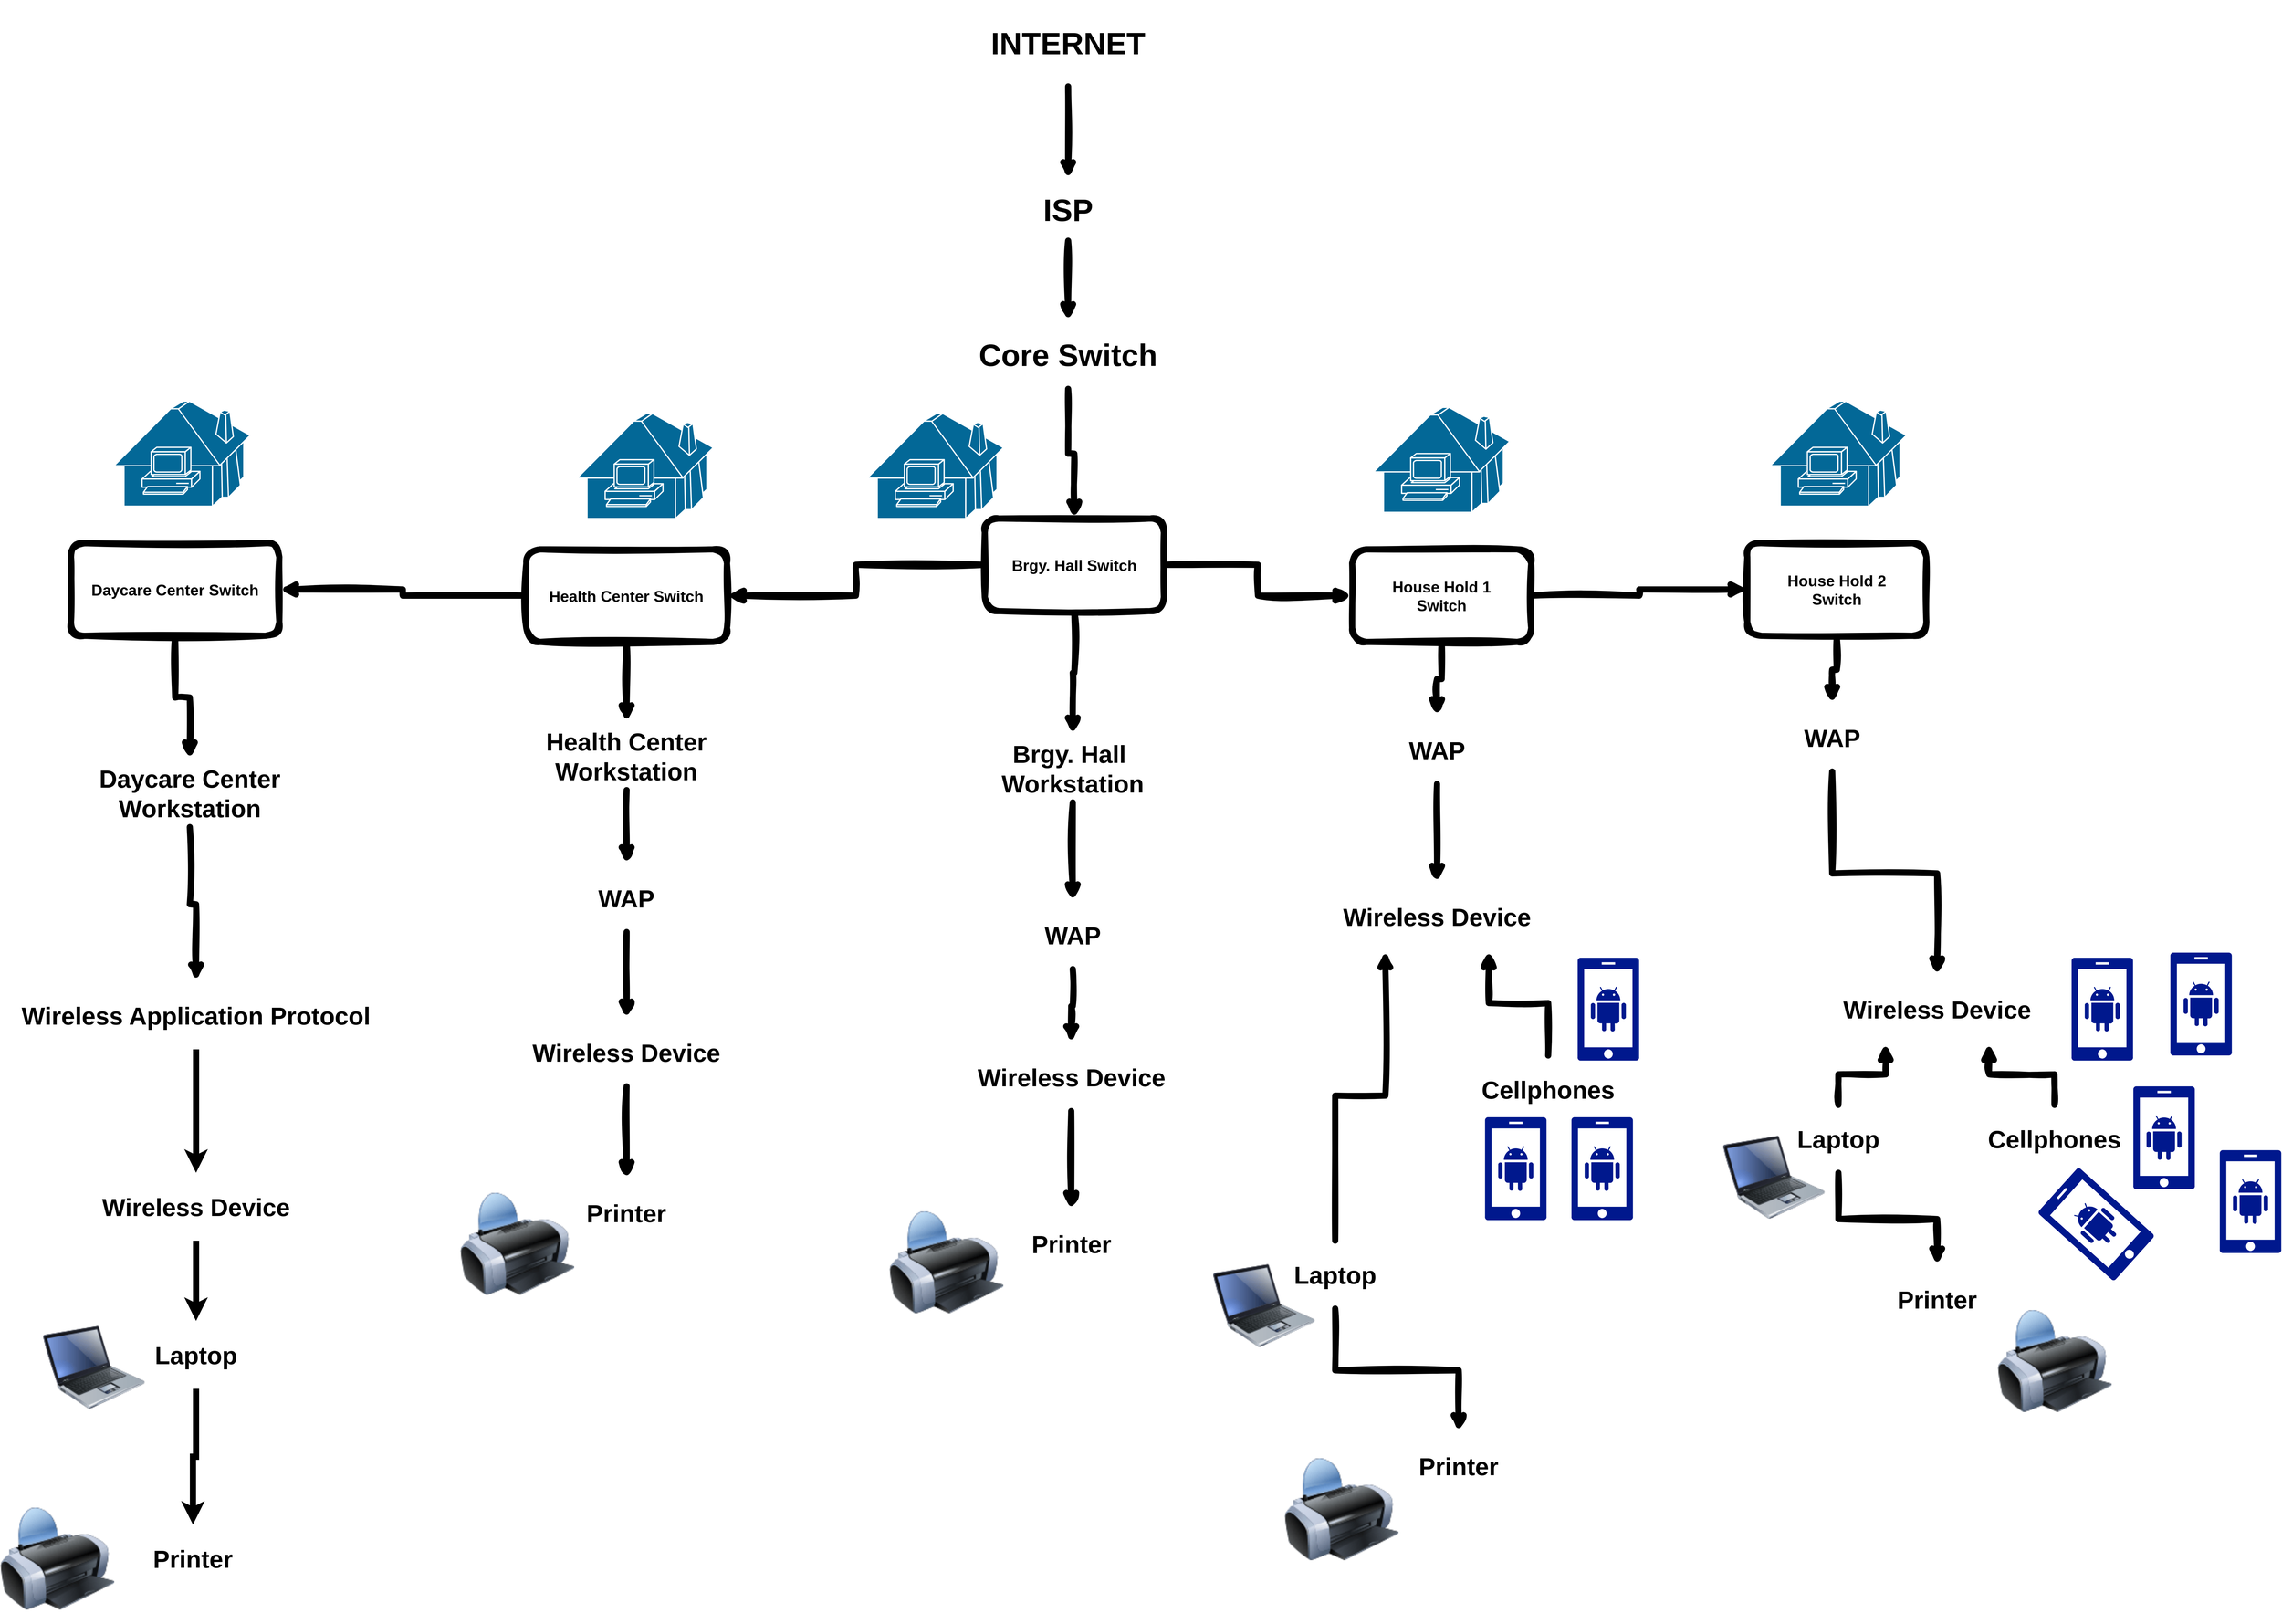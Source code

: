 <mxfile version="24.5.5" type="github">
  <diagram name="Page-1" id="B_gv9GOFP5bBfRUmPWNx">
    <mxGraphModel dx="6480" dy="3560" grid="1" gridSize="10" guides="1" tooltips="1" connect="1" arrows="1" fold="1" page="1" pageScale="1" pageWidth="850" pageHeight="1100" math="0" shadow="0">
      <root>
        <mxCell id="0" />
        <mxCell id="1" parent="0" />
        <mxCell id="cU2UB0Qx6bh0rX04pfWm-8" style="edgeStyle=orthogonalEdgeStyle;rounded=0;orthogonalLoop=1;jettySize=auto;html=1;exitX=0.5;exitY=1;exitDx=0;exitDy=0;entryX=0.5;entryY=0;entryDx=0;entryDy=0;strokeWidth=10;fontStyle=1;sketch=1;curveFitting=1;jiggle=2;" parent="1" source="ERC3TZl0UmH6vnA0-MCl-3" target="ERC3TZl0UmH6vnA0-MCl-21" edge="1">
          <mxGeometry relative="1" as="geometry" />
        </mxCell>
        <mxCell id="ERC3TZl0UmH6vnA0-MCl-3" value="&lt;font style=&quot;font-size: 25px;&quot;&gt;&lt;span&gt;Daycare Center Switch&lt;/span&gt;&lt;/font&gt;" style="rounded=1;whiteSpace=wrap;html=1;strokeWidth=10;fontStyle=1;sketch=1;curveFitting=1;jiggle=2;" parent="1" vertex="1">
          <mxGeometry x="-1190" y="180" width="337.43" height="150" as="geometry" />
        </mxCell>
        <mxCell id="cU2UB0Qx6bh0rX04pfWm-28" style="edgeStyle=orthogonalEdgeStyle;rounded=0;orthogonalLoop=1;jettySize=auto;html=1;entryX=0.5;entryY=0;entryDx=0;entryDy=0;fontStyle=1;strokeWidth=10;sketch=1;curveFitting=1;jiggle=2;" parent="1" source="ERC3TZl0UmH6vnA0-MCl-6" target="ERC3TZl0UmH6vnA0-MCl-26" edge="1">
          <mxGeometry relative="1" as="geometry" />
        </mxCell>
        <mxCell id="cU2UB0Qx6bh0rX04pfWm-36" style="edgeStyle=orthogonalEdgeStyle;rounded=0;orthogonalLoop=1;jettySize=auto;html=1;entryX=1;entryY=0.5;entryDx=0;entryDy=0;strokeWidth=10;sketch=1;curveFitting=1;jiggle=2;" parent="1" source="ERC3TZl0UmH6vnA0-MCl-6" target="ERC3TZl0UmH6vnA0-MCl-3" edge="1">
          <mxGeometry relative="1" as="geometry" />
        </mxCell>
        <mxCell id="ERC3TZl0UmH6vnA0-MCl-6" value="&lt;font style=&quot;font-size: 25px;&quot;&gt;&lt;span&gt;Health Center Switch&lt;/span&gt;&lt;/font&gt;" style="rounded=1;whiteSpace=wrap;html=1;strokeWidth=10;fontStyle=1;sketch=1;curveFitting=1;jiggle=2;" parent="1" vertex="1">
          <mxGeometry x="-452.57" y="190" width="325" height="150" as="geometry" />
        </mxCell>
        <mxCell id="cU2UB0Qx6bh0rX04pfWm-26" style="edgeStyle=orthogonalEdgeStyle;rounded=0;orthogonalLoop=1;jettySize=auto;html=1;entryX=0.5;entryY=0;entryDx=0;entryDy=0;fontStyle=1;strokeWidth=10;sketch=1;curveFitting=1;jiggle=2;" parent="1" source="ERC3TZl0UmH6vnA0-MCl-7" target="ERC3TZl0UmH6vnA0-MCl-36" edge="1">
          <mxGeometry relative="1" as="geometry" />
        </mxCell>
        <mxCell id="cU2UB0Qx6bh0rX04pfWm-38" style="edgeStyle=orthogonalEdgeStyle;rounded=0;orthogonalLoop=1;jettySize=auto;html=1;entryX=0;entryY=0.5;entryDx=0;entryDy=0;strokeWidth=10;sketch=1;curveFitting=1;jiggle=2;" parent="1" source="ERC3TZl0UmH6vnA0-MCl-7" target="ERC3TZl0UmH6vnA0-MCl-10" edge="1">
          <mxGeometry relative="1" as="geometry" />
        </mxCell>
        <mxCell id="ERC3TZl0UmH6vnA0-MCl-7" value="&lt;font style=&quot;font-size: 25px;&quot;&gt;&lt;span&gt;House Hold 1&lt;/span&gt;&lt;/font&gt;&lt;div&gt;&lt;font style=&quot;font-size: 25px;&quot;&gt;&lt;span&gt;Switch&lt;/span&gt;&lt;/font&gt;&lt;/div&gt;" style="rounded=1;whiteSpace=wrap;html=1;strokeWidth=10;fontStyle=1;sketch=1;curveFitting=1;jiggle=2;" parent="1" vertex="1">
          <mxGeometry x="885" y="190" width="290" height="150" as="geometry" />
        </mxCell>
        <mxCell id="cU2UB0Qx6bh0rX04pfWm-27" style="edgeStyle=orthogonalEdgeStyle;rounded=0;orthogonalLoop=1;jettySize=auto;html=1;entryX=0.5;entryY=0;entryDx=0;entryDy=0;fontStyle=1;fontSize=10;strokeWidth=10;sketch=1;curveFitting=1;jiggle=2;" parent="1" source="ERC3TZl0UmH6vnA0-MCl-8" target="ERC3TZl0UmH6vnA0-MCl-30" edge="1">
          <mxGeometry relative="1" as="geometry" />
        </mxCell>
        <mxCell id="cU2UB0Qx6bh0rX04pfWm-35" style="edgeStyle=orthogonalEdgeStyle;rounded=0;orthogonalLoop=1;jettySize=auto;html=1;entryX=1;entryY=0.5;entryDx=0;entryDy=0;strokeWidth=10;sketch=1;curveFitting=1;jiggle=2;" parent="1" source="ERC3TZl0UmH6vnA0-MCl-8" target="ERC3TZl0UmH6vnA0-MCl-6" edge="1">
          <mxGeometry relative="1" as="geometry" />
        </mxCell>
        <mxCell id="cU2UB0Qx6bh0rX04pfWm-37" style="edgeStyle=orthogonalEdgeStyle;rounded=0;orthogonalLoop=1;jettySize=auto;html=1;entryX=0;entryY=0.5;entryDx=0;entryDy=0;strokeWidth=10;sketch=1;curveFitting=1;jiggle=2;" parent="1" source="ERC3TZl0UmH6vnA0-MCl-8" target="ERC3TZl0UmH6vnA0-MCl-7" edge="1">
          <mxGeometry relative="1" as="geometry" />
        </mxCell>
        <mxCell id="ERC3TZl0UmH6vnA0-MCl-8" value="&lt;font style=&quot;font-size: 25px;&quot;&gt;&lt;span&gt;Brgy. Hall Switch&lt;/span&gt;&lt;/font&gt;" style="rounded=1;whiteSpace=wrap;html=1;strokeWidth=10;fontStyle=1;sketch=1;curveFitting=1;jiggle=2;" parent="1" vertex="1">
          <mxGeometry x="290" y="140" width="290" height="150" as="geometry" />
        </mxCell>
        <mxCell id="cU2UB0Qx6bh0rX04pfWm-25" style="edgeStyle=orthogonalEdgeStyle;rounded=0;orthogonalLoop=1;jettySize=auto;html=1;entryX=0.5;entryY=0;entryDx=0;entryDy=0;fontStyle=1;strokeWidth=10;sketch=1;curveFitting=1;jiggle=2;" parent="1" source="ERC3TZl0UmH6vnA0-MCl-10" target="ERC3TZl0UmH6vnA0-MCl-37" edge="1">
          <mxGeometry relative="1" as="geometry" />
        </mxCell>
        <mxCell id="ERC3TZl0UmH6vnA0-MCl-10" value="&lt;font style=&quot;font-size: 25px;&quot;&gt;&lt;span&gt;House Hold 2&lt;/span&gt;&lt;/font&gt;&lt;div&gt;&lt;font style=&quot;font-size: 25px;&quot;&gt;&lt;span&gt;Switch&lt;/span&gt;&lt;/font&gt;&lt;/div&gt;" style="rounded=1;whiteSpace=wrap;html=1;strokeWidth=10;fontStyle=1;sketch=1;curveFitting=1;jiggle=2;" parent="1" vertex="1">
          <mxGeometry x="1525" y="180" width="290" height="150" as="geometry" />
        </mxCell>
        <mxCell id="ERC3TZl0UmH6vnA0-MCl-19" style="edgeStyle=orthogonalEdgeStyle;rounded=0;orthogonalLoop=1;jettySize=auto;html=1;entryX=0.5;entryY=0;entryDx=0;entryDy=0;strokeWidth=10;fontStyle=1;sketch=1;curveFitting=1;jiggle=2;" parent="1" source="ERC3TZl0UmH6vnA0-MCl-13" target="ERC3TZl0UmH6vnA0-MCl-17" edge="1">
          <mxGeometry relative="1" as="geometry" />
        </mxCell>
        <mxCell id="ERC3TZl0UmH6vnA0-MCl-13" value="&lt;font style=&quot;font-size: 50px;&quot;&gt;INTERNET&lt;/font&gt;" style="text;strokeColor=none;align=center;fillColor=none;html=1;verticalAlign=middle;whiteSpace=wrap;rounded=0;fontStyle=1;strokeWidth=10;sketch=1;curveFitting=1;jiggle=2;" parent="1" vertex="1">
          <mxGeometry x="270" y="-700" width="310" height="140" as="geometry" />
        </mxCell>
        <mxCell id="ERC3TZl0UmH6vnA0-MCl-20" style="edgeStyle=orthogonalEdgeStyle;rounded=0;orthogonalLoop=1;jettySize=auto;html=1;entryX=0.5;entryY=0;entryDx=0;entryDy=0;strokeWidth=10;fontStyle=1;sketch=1;curveFitting=1;jiggle=2;" parent="1" source="ERC3TZl0UmH6vnA0-MCl-17" target="ERC3TZl0UmH6vnA0-MCl-18" edge="1">
          <mxGeometry relative="1" as="geometry" />
        </mxCell>
        <mxCell id="ERC3TZl0UmH6vnA0-MCl-17" value="&lt;font style=&quot;font-size: 50px;&quot;&gt;ISP&lt;/font&gt;" style="text;strokeColor=none;align=center;fillColor=none;html=1;verticalAlign=middle;whiteSpace=wrap;rounded=0;fontStyle=1;strokeWidth=10;sketch=1;curveFitting=1;jiggle=2;" parent="1" vertex="1">
          <mxGeometry x="320" y="-410" width="210" height="100" as="geometry" />
        </mxCell>
        <mxCell id="cU2UB0Qx6bh0rX04pfWm-34" style="edgeStyle=orthogonalEdgeStyle;rounded=0;orthogonalLoop=1;jettySize=auto;html=1;entryX=0.5;entryY=0;entryDx=0;entryDy=0;strokeWidth=10;sketch=1;curveFitting=1;jiggle=2;" parent="1" source="ERC3TZl0UmH6vnA0-MCl-18" target="ERC3TZl0UmH6vnA0-MCl-8" edge="1">
          <mxGeometry relative="1" as="geometry" />
        </mxCell>
        <mxCell id="ERC3TZl0UmH6vnA0-MCl-18" value="&lt;font style=&quot;font-size: 50px;&quot;&gt;Core Switch&lt;/font&gt;" style="text;strokeColor=none;align=center;fillColor=none;html=1;verticalAlign=middle;whiteSpace=wrap;rounded=0;fontStyle=1;strokeWidth=10;sketch=1;curveFitting=1;jiggle=2;" parent="1" vertex="1">
          <mxGeometry x="270" y="-180" width="310" height="110" as="geometry" />
        </mxCell>
        <mxCell id="cU2UB0Qx6bh0rX04pfWm-9" style="edgeStyle=orthogonalEdgeStyle;rounded=0;orthogonalLoop=1;jettySize=auto;html=1;entryX=0.5;entryY=0;entryDx=0;entryDy=0;strokeWidth=10;fontStyle=1;sketch=1;curveFitting=1;jiggle=2;" parent="1" source="ERC3TZl0UmH6vnA0-MCl-21" target="ERC3TZl0UmH6vnA0-MCl-22" edge="1">
          <mxGeometry relative="1" as="geometry" />
        </mxCell>
        <mxCell id="ERC3TZl0UmH6vnA0-MCl-21" value="&lt;font style=&quot;font-size: 40px;&quot;&gt;Daycare Center Workstation&lt;/font&gt;" style="text;strokeColor=none;align=center;fillColor=none;html=1;verticalAlign=middle;whiteSpace=wrap;rounded=0;fontStyle=1;strokeWidth=10;sketch=1;curveFitting=1;jiggle=2;" parent="1" vertex="1">
          <mxGeometry x="-1165.07" y="530" width="335" height="110" as="geometry" />
        </mxCell>
        <mxCell id="834IOeLFdVtqfjwjfX9y-3" style="edgeStyle=orthogonalEdgeStyle;rounded=0;orthogonalLoop=1;jettySize=auto;html=1;entryX=0.5;entryY=0;entryDx=0;entryDy=0;strokeWidth=10;" edge="1" parent="1" source="ERC3TZl0UmH6vnA0-MCl-22" target="ERC3TZl0UmH6vnA0-MCl-23">
          <mxGeometry relative="1" as="geometry" />
        </mxCell>
        <mxCell id="ERC3TZl0UmH6vnA0-MCl-22" value="&lt;font style=&quot;font-size: 40px;&quot;&gt;Wireless Application Protocol&lt;/font&gt;" style="text;strokeColor=none;align=center;fillColor=none;html=1;verticalAlign=middle;whiteSpace=wrap;rounded=0;fontStyle=1;strokeWidth=10;sketch=1;curveFitting=1;jiggle=2;" parent="1" vertex="1">
          <mxGeometry x="-1280" y="890" width="585.07" height="110" as="geometry" />
        </mxCell>
        <mxCell id="834IOeLFdVtqfjwjfX9y-4" style="edgeStyle=orthogonalEdgeStyle;rounded=0;orthogonalLoop=1;jettySize=auto;html=1;entryX=0.5;entryY=0;entryDx=0;entryDy=0;strokeWidth=10;" edge="1" parent="1" source="ERC3TZl0UmH6vnA0-MCl-23" target="ERC3TZl0UmH6vnA0-MCl-24">
          <mxGeometry relative="1" as="geometry" />
        </mxCell>
        <mxCell id="ERC3TZl0UmH6vnA0-MCl-23" value="&lt;font style=&quot;font-size: 40px;&quot;&gt;Wireless Device&lt;/font&gt;" style="text;strokeColor=none;align=center;fillColor=none;html=1;verticalAlign=middle;whiteSpace=wrap;rounded=0;fontStyle=1;strokeWidth=10;sketch=1;curveFitting=1;jiggle=2;" parent="1" vertex="1">
          <mxGeometry x="-1154.96" y="1200" width="335" height="110" as="geometry" />
        </mxCell>
        <mxCell id="834IOeLFdVtqfjwjfX9y-5" style="edgeStyle=orthogonalEdgeStyle;rounded=0;orthogonalLoop=1;jettySize=auto;html=1;entryX=0.5;entryY=0;entryDx=0;entryDy=0;strokeWidth=10;" edge="1" parent="1" source="ERC3TZl0UmH6vnA0-MCl-24" target="ERC3TZl0UmH6vnA0-MCl-25">
          <mxGeometry relative="1" as="geometry" />
        </mxCell>
        <mxCell id="ERC3TZl0UmH6vnA0-MCl-24" value="&lt;font style=&quot;font-size: 40px;&quot;&gt;Laptop&lt;/font&gt;" style="text;strokeColor=none;align=center;fillColor=none;html=1;verticalAlign=middle;whiteSpace=wrap;rounded=0;fontStyle=1;strokeWidth=10;sketch=1;curveFitting=1;jiggle=2;" parent="1" vertex="1">
          <mxGeometry x="-1154.96" y="1440" width="335" height="110" as="geometry" />
        </mxCell>
        <mxCell id="ERC3TZl0UmH6vnA0-MCl-25" value="&lt;font style=&quot;font-size: 40px;&quot;&gt;Printer&lt;/font&gt;" style="text;strokeColor=none;align=center;fillColor=none;html=1;verticalAlign=middle;whiteSpace=wrap;rounded=0;fontStyle=1;strokeWidth=10;sketch=1;curveFitting=1;jiggle=2;" parent="1" vertex="1">
          <mxGeometry x="-1160" y="1770" width="335" height="110" as="geometry" />
        </mxCell>
        <mxCell id="cU2UB0Qx6bh0rX04pfWm-14" style="edgeStyle=orthogonalEdgeStyle;rounded=0;orthogonalLoop=1;jettySize=auto;html=1;entryX=0.5;entryY=0;entryDx=0;entryDy=0;fontStyle=1;strokeWidth=10;sketch=1;curveFitting=1;jiggle=2;" parent="1" source="ERC3TZl0UmH6vnA0-MCl-26" target="ERC3TZl0UmH6vnA0-MCl-27" edge="1">
          <mxGeometry relative="1" as="geometry" />
        </mxCell>
        <mxCell id="ERC3TZl0UmH6vnA0-MCl-26" value="&lt;font style=&quot;font-size: 40px;&quot;&gt;Health Center Workstation&lt;/font&gt;" style="text;strokeColor=none;align=center;fillColor=none;html=1;verticalAlign=middle;whiteSpace=wrap;rounded=0;fontStyle=1;strokeWidth=10;sketch=1;curveFitting=1;jiggle=2;" parent="1" vertex="1">
          <mxGeometry x="-457.57" y="470" width="335" height="110" as="geometry" />
        </mxCell>
        <mxCell id="cU2UB0Qx6bh0rX04pfWm-15" style="edgeStyle=orthogonalEdgeStyle;rounded=0;orthogonalLoop=1;jettySize=auto;html=1;entryX=0.5;entryY=0;entryDx=0;entryDy=0;fontStyle=1;strokeWidth=10;sketch=1;curveFitting=1;jiggle=2;" parent="1" source="ERC3TZl0UmH6vnA0-MCl-27" target="ERC3TZl0UmH6vnA0-MCl-28" edge="1">
          <mxGeometry relative="1" as="geometry" />
        </mxCell>
        <mxCell id="ERC3TZl0UmH6vnA0-MCl-27" value="&lt;font style=&quot;font-size: 40px;&quot;&gt;WAP&lt;/font&gt;" style="text;strokeColor=none;align=center;fillColor=none;html=1;verticalAlign=middle;whiteSpace=wrap;rounded=0;fontStyle=1;strokeWidth=10;sketch=1;curveFitting=1;jiggle=2;" parent="1" vertex="1">
          <mxGeometry x="-457.57" y="700" width="335" height="110" as="geometry" />
        </mxCell>
        <mxCell id="cU2UB0Qx6bh0rX04pfWm-16" style="edgeStyle=orthogonalEdgeStyle;rounded=0;orthogonalLoop=1;jettySize=auto;html=1;entryX=0.5;entryY=0;entryDx=0;entryDy=0;fontStyle=1;fontSize=10;strokeWidth=10;sketch=1;curveFitting=1;jiggle=2;" parent="1" source="ERC3TZl0UmH6vnA0-MCl-28" target="ERC3TZl0UmH6vnA0-MCl-29" edge="1">
          <mxGeometry relative="1" as="geometry" />
        </mxCell>
        <mxCell id="ERC3TZl0UmH6vnA0-MCl-28" value="&lt;font style=&quot;font-size: 40px;&quot;&gt;Wireless Device&lt;/font&gt;" style="text;strokeColor=none;align=center;fillColor=none;html=1;verticalAlign=middle;whiteSpace=wrap;rounded=0;fontStyle=1;strokeWidth=10;sketch=1;curveFitting=1;jiggle=2;" parent="1" vertex="1">
          <mxGeometry x="-457.57" y="950" width="335" height="110" as="geometry" />
        </mxCell>
        <mxCell id="ERC3TZl0UmH6vnA0-MCl-29" value="&lt;font style=&quot;font-size: 40px;&quot;&gt;Printer&lt;/font&gt;" style="text;strokeColor=none;align=center;fillColor=none;html=1;verticalAlign=middle;whiteSpace=wrap;rounded=0;fontStyle=1;strokeWidth=10;sketch=1;curveFitting=1;jiggle=2;" parent="1" vertex="1">
          <mxGeometry x="-457.57" y="1210" width="335" height="110" as="geometry" />
        </mxCell>
        <mxCell id="cU2UB0Qx6bh0rX04pfWm-33" style="edgeStyle=orthogonalEdgeStyle;rounded=0;orthogonalLoop=1;jettySize=auto;html=1;entryX=0.5;entryY=0;entryDx=0;entryDy=0;fontStyle=1;strokeWidth=10;sketch=1;curveFitting=1;jiggle=2;" parent="1" source="ERC3TZl0UmH6vnA0-MCl-30" target="ERC3TZl0UmH6vnA0-MCl-31" edge="1">
          <mxGeometry relative="1" as="geometry" />
        </mxCell>
        <mxCell id="ERC3TZl0UmH6vnA0-MCl-30" value="&lt;font style=&quot;font-size: 40px;&quot;&gt;Brgy. Hall&amp;nbsp; Workstation&lt;/font&gt;" style="text;strokeColor=none;align=center;fillColor=none;html=1;verticalAlign=middle;whiteSpace=wrap;rounded=0;fontStyle=1;strokeWidth=10;sketch=1;curveFitting=1;jiggle=2;" parent="1" vertex="1">
          <mxGeometry x="265" y="490" width="335" height="110" as="geometry" />
        </mxCell>
        <mxCell id="cU2UB0Qx6bh0rX04pfWm-17" style="edgeStyle=orthogonalEdgeStyle;rounded=0;orthogonalLoop=1;jettySize=auto;html=1;entryX=0.5;entryY=0;entryDx=0;entryDy=0;fontStyle=1;strokeWidth=10;sketch=1;curveFitting=1;jiggle=2;" parent="1" source="ERC3TZl0UmH6vnA0-MCl-31" target="ERC3TZl0UmH6vnA0-MCl-32" edge="1">
          <mxGeometry relative="1" as="geometry" />
        </mxCell>
        <mxCell id="ERC3TZl0UmH6vnA0-MCl-31" value="&lt;font style=&quot;font-size: 40px;&quot;&gt;WAP&lt;/font&gt;" style="text;strokeColor=none;align=center;fillColor=none;html=1;verticalAlign=middle;whiteSpace=wrap;rounded=0;fontStyle=1;strokeWidth=10;sketch=1;curveFitting=1;jiggle=2;" parent="1" vertex="1">
          <mxGeometry x="265" y="760" width="335" height="110" as="geometry" />
        </mxCell>
        <mxCell id="cU2UB0Qx6bh0rX04pfWm-18" style="edgeStyle=orthogonalEdgeStyle;rounded=0;orthogonalLoop=1;jettySize=auto;html=1;entryX=0.5;entryY=0;entryDx=0;entryDy=0;fontStyle=1;fontSize=10;strokeWidth=10;sketch=1;curveFitting=1;jiggle=2;" parent="1" source="ERC3TZl0UmH6vnA0-MCl-32" target="ERC3TZl0UmH6vnA0-MCl-33" edge="1">
          <mxGeometry relative="1" as="geometry" />
        </mxCell>
        <mxCell id="ERC3TZl0UmH6vnA0-MCl-32" value="&lt;font style=&quot;font-size: 40px;&quot;&gt;Wireless Device&lt;/font&gt;" style="text;strokeColor=none;align=center;fillColor=none;html=1;verticalAlign=middle;whiteSpace=wrap;rounded=0;fontStyle=1;strokeWidth=10;sketch=1;curveFitting=1;jiggle=2;" parent="1" vertex="1">
          <mxGeometry x="262.5" y="990" width="335" height="110" as="geometry" />
        </mxCell>
        <mxCell id="ERC3TZl0UmH6vnA0-MCl-33" value="&lt;font style=&quot;font-size: 40px;&quot;&gt;Printer&lt;/font&gt;" style="text;strokeColor=none;align=center;fillColor=none;html=1;verticalAlign=middle;whiteSpace=wrap;rounded=0;fontStyle=1;strokeWidth=10;sketch=1;curveFitting=1;jiggle=2;" parent="1" vertex="1">
          <mxGeometry x="262.5" y="1260" width="335" height="110" as="geometry" />
        </mxCell>
        <mxCell id="cU2UB0Qx6bh0rX04pfWm-19" style="edgeStyle=orthogonalEdgeStyle;rounded=0;orthogonalLoop=1;jettySize=auto;html=1;entryX=0.5;entryY=0;entryDx=0;entryDy=0;fontStyle=1;fontSize=10;strokeWidth=10;sketch=1;curveFitting=1;jiggle=2;" parent="1" source="ERC3TZl0UmH6vnA0-MCl-36" target="ERC3TZl0UmH6vnA0-MCl-39" edge="1">
          <mxGeometry relative="1" as="geometry" />
        </mxCell>
        <mxCell id="ERC3TZl0UmH6vnA0-MCl-36" value="&lt;font style=&quot;font-size: 40px;&quot;&gt;WAP&lt;/font&gt;" style="text;strokeColor=none;align=center;fillColor=none;html=1;verticalAlign=middle;whiteSpace=wrap;rounded=0;fontStyle=1;strokeWidth=10;sketch=1;curveFitting=1;jiggle=2;" parent="1" vertex="1">
          <mxGeometry x="855" y="460" width="335" height="110" as="geometry" />
        </mxCell>
        <mxCell id="cU2UB0Qx6bh0rX04pfWm-29" style="edgeStyle=orthogonalEdgeStyle;rounded=0;orthogonalLoop=1;jettySize=auto;html=1;entryX=0.5;entryY=0;entryDx=0;entryDy=0;fontStyle=1;strokeWidth=10;sketch=1;curveFitting=1;jiggle=2;" parent="1" source="ERC3TZl0UmH6vnA0-MCl-37" target="ERC3TZl0UmH6vnA0-MCl-40" edge="1">
          <mxGeometry relative="1" as="geometry" />
        </mxCell>
        <mxCell id="ERC3TZl0UmH6vnA0-MCl-37" value="&lt;font style=&quot;font-size: 40px;&quot;&gt;WAP&lt;/font&gt;" style="text;strokeColor=none;align=center;fillColor=none;html=1;verticalAlign=middle;whiteSpace=wrap;rounded=0;fontStyle=1;strokeWidth=10;sketch=1;curveFitting=1;jiggle=2;" parent="1" vertex="1">
          <mxGeometry x="1495" y="440" width="335" height="110" as="geometry" />
        </mxCell>
        <mxCell id="ERC3TZl0UmH6vnA0-MCl-39" value="&lt;font style=&quot;font-size: 40px;&quot;&gt;Wireless Device&lt;/font&gt;" style="text;strokeColor=none;align=center;fillColor=none;html=1;verticalAlign=middle;whiteSpace=wrap;rounded=0;fontStyle=1;strokeWidth=10;sketch=1;curveFitting=1;jiggle=2;" parent="1" vertex="1">
          <mxGeometry x="855" y="730" width="335" height="110" as="geometry" />
        </mxCell>
        <mxCell id="ERC3TZl0UmH6vnA0-MCl-40" value="&lt;font style=&quot;font-size: 40px;&quot;&gt;Wireless Device&lt;/font&gt;" style="text;strokeColor=none;align=center;fillColor=none;html=1;verticalAlign=middle;whiteSpace=wrap;rounded=0;fontStyle=1;strokeWidth=10;sketch=1;curveFitting=1;jiggle=2;" parent="1" vertex="1">
          <mxGeometry x="1665" y="880" width="335" height="110" as="geometry" />
        </mxCell>
        <mxCell id="cU2UB0Qx6bh0rX04pfWm-21" style="edgeStyle=orthogonalEdgeStyle;rounded=0;orthogonalLoop=1;jettySize=auto;html=1;entryX=0.75;entryY=1;entryDx=0;entryDy=0;fontStyle=1;fontSize=10;strokeWidth=10;sketch=1;curveFitting=1;jiggle=2;" parent="1" source="cU2UB0Qx6bh0rX04pfWm-1" target="ERC3TZl0UmH6vnA0-MCl-39" edge="1">
          <mxGeometry relative="1" as="geometry" />
        </mxCell>
        <mxCell id="cU2UB0Qx6bh0rX04pfWm-1" value="&lt;span style=&quot;font-size: 40px;&quot;&gt;Cellphones&lt;/span&gt;" style="text;strokeColor=none;align=center;fillColor=none;html=1;verticalAlign=middle;whiteSpace=wrap;rounded=0;fontStyle=1;strokeWidth=10;sketch=1;curveFitting=1;jiggle=2;" parent="1" vertex="1">
          <mxGeometry x="1035" y="1010" width="335" height="110" as="geometry" />
        </mxCell>
        <mxCell id="cU2UB0Qx6bh0rX04pfWm-22" style="edgeStyle=orthogonalEdgeStyle;rounded=0;orthogonalLoop=1;jettySize=auto;html=1;entryX=0.25;entryY=1;entryDx=0;entryDy=0;fontStyle=1;fontSize=10;strokeWidth=10;sketch=1;curveFitting=1;jiggle=2;" parent="1" source="cU2UB0Qx6bh0rX04pfWm-2" target="ERC3TZl0UmH6vnA0-MCl-39" edge="1">
          <mxGeometry relative="1" as="geometry" />
        </mxCell>
        <mxCell id="cU2UB0Qx6bh0rX04pfWm-24" style="edgeStyle=orthogonalEdgeStyle;rounded=0;orthogonalLoop=1;jettySize=auto;html=1;entryX=0.5;entryY=0;entryDx=0;entryDy=0;fontStyle=1;fontSize=10;strokeWidth=10;sketch=1;curveFitting=1;jiggle=2;" parent="1" source="cU2UB0Qx6bh0rX04pfWm-2" target="cU2UB0Qx6bh0rX04pfWm-6" edge="1">
          <mxGeometry relative="1" as="geometry" />
        </mxCell>
        <mxCell id="cU2UB0Qx6bh0rX04pfWm-2" value="&lt;span style=&quot;font-size: 40px;&quot;&gt;Laptop&lt;/span&gt;" style="text;strokeColor=none;align=center;fillColor=none;html=1;verticalAlign=middle;whiteSpace=wrap;rounded=0;fontStyle=1;strokeWidth=10;sketch=1;curveFitting=1;jiggle=2;" parent="1" vertex="1">
          <mxGeometry x="690" y="1310" width="335" height="110" as="geometry" />
        </mxCell>
        <mxCell id="cU2UB0Qx6bh0rX04pfWm-30" style="edgeStyle=orthogonalEdgeStyle;rounded=0;orthogonalLoop=1;jettySize=auto;html=1;entryX=0.25;entryY=1;entryDx=0;entryDy=0;fontStyle=1;fontSize=10;strokeWidth=10;sketch=1;curveFitting=1;jiggle=2;" parent="1" source="cU2UB0Qx6bh0rX04pfWm-3" edge="1">
          <mxGeometry relative="1" as="geometry">
            <mxPoint x="1748.75" y="990" as="targetPoint" />
          </mxGeometry>
        </mxCell>
        <mxCell id="cU2UB0Qx6bh0rX04pfWm-32" style="edgeStyle=orthogonalEdgeStyle;rounded=0;orthogonalLoop=1;jettySize=auto;html=1;exitX=0.5;exitY=1;exitDx=0;exitDy=0;fontStyle=1;fontSize=10;strokeWidth=10;sketch=1;curveFitting=1;jiggle=2;" parent="1" source="cU2UB0Qx6bh0rX04pfWm-3" target="cU2UB0Qx6bh0rX04pfWm-5" edge="1">
          <mxGeometry relative="1" as="geometry" />
        </mxCell>
        <mxCell id="cU2UB0Qx6bh0rX04pfWm-3" value="&lt;span style=&quot;font-size: 40px;&quot;&gt;Laptop&lt;/span&gt;" style="text;strokeColor=none;align=center;fillColor=none;html=1;verticalAlign=middle;whiteSpace=wrap;rounded=0;fontStyle=1;strokeWidth=10;sketch=1;curveFitting=1;jiggle=2;" parent="1" vertex="1">
          <mxGeometry x="1505" y="1090" width="335" height="110" as="geometry" />
        </mxCell>
        <mxCell id="cU2UB0Qx6bh0rX04pfWm-31" style="edgeStyle=orthogonalEdgeStyle;rounded=0;orthogonalLoop=1;jettySize=auto;html=1;entryX=0.75;entryY=1;entryDx=0;entryDy=0;fontStyle=1;fontSize=10;strokeWidth=10;sketch=1;curveFitting=1;jiggle=2;" parent="1" source="cU2UB0Qx6bh0rX04pfWm-4" edge="1">
          <mxGeometry relative="1" as="geometry">
            <mxPoint x="1916.25" y="990" as="targetPoint" />
          </mxGeometry>
        </mxCell>
        <mxCell id="cU2UB0Qx6bh0rX04pfWm-4" value="&lt;span style=&quot;font-size: 40px;&quot;&gt;Cellphones&lt;/span&gt;" style="text;strokeColor=none;align=center;fillColor=none;html=1;verticalAlign=middle;whiteSpace=wrap;rounded=0;fontStyle=1;strokeWidth=10;sketch=1;curveFitting=1;jiggle=2;" parent="1" vertex="1">
          <mxGeometry x="1855" y="1090" width="335" height="110" as="geometry" />
        </mxCell>
        <mxCell id="cU2UB0Qx6bh0rX04pfWm-5" value="&lt;font style=&quot;font-size: 40px;&quot;&gt;Printer&lt;/font&gt;" style="text;strokeColor=none;align=center;fillColor=none;html=1;verticalAlign=middle;whiteSpace=wrap;rounded=0;fontStyle=1;strokeWidth=10;sketch=1;curveFitting=1;jiggle=2;" parent="1" vertex="1">
          <mxGeometry x="1665" y="1350" width="335" height="110" as="geometry" />
        </mxCell>
        <mxCell id="cU2UB0Qx6bh0rX04pfWm-6" value="&lt;font style=&quot;font-size: 40px;&quot;&gt;Printer&lt;/font&gt;" style="text;strokeColor=none;align=center;fillColor=none;html=1;verticalAlign=middle;whiteSpace=wrap;rounded=0;fontStyle=1;strokeWidth=10;sketch=1;curveFitting=1;jiggle=2;" parent="1" vertex="1">
          <mxGeometry x="890" y="1620" width="335" height="110" as="geometry" />
        </mxCell>
        <mxCell id="834IOeLFdVtqfjwjfX9y-8" value="" style="shape=mxgraph.cisco.buildings.telecommuter_house_pc;sketch=0;html=1;pointerEvents=1;dashed=0;fillColor=#036897;strokeColor=#ffffff;strokeWidth=2;verticalLabelPosition=bottom;verticalAlign=top;align=center;outlineConnect=0;" vertex="1" parent="1">
          <mxGeometry x="100" y="-30" width="220" height="170" as="geometry" />
        </mxCell>
        <mxCell id="834IOeLFdVtqfjwjfX9y-10" value="" style="shape=mxgraph.cisco.buildings.telecommuter_house_pc;sketch=0;html=1;pointerEvents=1;dashed=0;fillColor=#036897;strokeColor=#ffffff;strokeWidth=2;verticalLabelPosition=bottom;verticalAlign=top;align=center;outlineConnect=0;" vertex="1" parent="1">
          <mxGeometry x="-370" y="-30" width="220" height="170" as="geometry" />
        </mxCell>
        <mxCell id="834IOeLFdVtqfjwjfX9y-11" value="" style="shape=mxgraph.cisco.buildings.telecommuter_house_pc;sketch=0;html=1;pointerEvents=1;dashed=0;fillColor=#036897;strokeColor=#ffffff;strokeWidth=2;verticalLabelPosition=bottom;verticalAlign=top;align=center;outlineConnect=0;" vertex="1" parent="1">
          <mxGeometry x="-1120" y="-50" width="220" height="170" as="geometry" />
        </mxCell>
        <mxCell id="834IOeLFdVtqfjwjfX9y-12" value="" style="shape=mxgraph.cisco.buildings.telecommuter_house_pc;sketch=0;html=1;pointerEvents=1;dashed=0;fillColor=#036897;strokeColor=#ffffff;strokeWidth=2;verticalLabelPosition=bottom;verticalAlign=top;align=center;outlineConnect=0;" vertex="1" parent="1">
          <mxGeometry x="920" y="-40" width="220" height="170" as="geometry" />
        </mxCell>
        <mxCell id="834IOeLFdVtqfjwjfX9y-13" value="" style="shape=mxgraph.cisco.buildings.telecommuter_house_pc;sketch=0;html=1;pointerEvents=1;dashed=0;fillColor=#036897;strokeColor=#ffffff;strokeWidth=2;verticalLabelPosition=bottom;verticalAlign=top;align=center;outlineConnect=0;" vertex="1" parent="1">
          <mxGeometry x="1562.5" y="-50" width="220" height="170" as="geometry" />
        </mxCell>
        <mxCell id="834IOeLFdVtqfjwjfX9y-14" value="" style="image;html=1;image=img/lib/clip_art/computers/Printer_128x128.png" vertex="1" parent="1">
          <mxGeometry x="-1305" y="1720" width="185" height="210" as="geometry" />
        </mxCell>
        <mxCell id="834IOeLFdVtqfjwjfX9y-16" value="" style="image;html=1;image=img/lib/clip_art/computers/Printer_128x128.png" vertex="1" parent="1">
          <mxGeometry x="775" y="1640" width="185" height="210" as="geometry" />
        </mxCell>
        <mxCell id="834IOeLFdVtqfjwjfX9y-17" value="" style="image;html=1;image=img/lib/clip_art/computers/Printer_128x128.png" vertex="1" parent="1">
          <mxGeometry x="135" y="1240" width="185" height="210" as="geometry" />
        </mxCell>
        <mxCell id="834IOeLFdVtqfjwjfX9y-18" value="" style="image;html=1;image=img/lib/clip_art/computers/Printer_128x128.png" vertex="1" parent="1">
          <mxGeometry x="-560" y="1210" width="185" height="210" as="geometry" />
        </mxCell>
        <mxCell id="834IOeLFdVtqfjwjfX9y-19" value="" style="image;html=1;image=img/lib/clip_art/computers/Printer_128x128.png" vertex="1" parent="1">
          <mxGeometry x="1930" y="1400" width="185" height="210" as="geometry" />
        </mxCell>
        <mxCell id="834IOeLFdVtqfjwjfX9y-20" value="" style="image;html=1;image=img/lib/clip_art/computers/Laptop_128x128.png" vertex="1" parent="1">
          <mxGeometry x="-1235" y="1430" width="165" height="170" as="geometry" />
        </mxCell>
        <mxCell id="834IOeLFdVtqfjwjfX9y-21" value="" style="image;html=1;image=img/lib/clip_art/computers/Laptop_128x128.png" vertex="1" parent="1">
          <mxGeometry x="660" y="1330" width="165" height="170" as="geometry" />
        </mxCell>
        <mxCell id="834IOeLFdVtqfjwjfX9y-22" value="" style="image;html=1;image=img/lib/clip_art/computers/Laptop_128x128.png" vertex="1" parent="1">
          <mxGeometry x="1486" y="1122" width="165" height="170" as="geometry" />
        </mxCell>
        <mxCell id="834IOeLFdVtqfjwjfX9y-23" value="" style="sketch=0;aspect=fixed;pointerEvents=1;shadow=0;dashed=0;html=1;strokeColor=none;labelPosition=center;verticalLabelPosition=bottom;verticalAlign=top;align=center;fillColor=#00188D;shape=mxgraph.mscae.enterprise.android_phone" vertex="1" parent="1">
          <mxGeometry x="1250" y="851.66" width="100" height="166.67" as="geometry" />
        </mxCell>
        <mxCell id="834IOeLFdVtqfjwjfX9y-25" value="" style="sketch=0;aspect=fixed;pointerEvents=1;shadow=0;dashed=0;html=1;strokeColor=none;labelPosition=center;verticalLabelPosition=bottom;verticalAlign=top;align=center;fillColor=#00188D;shape=mxgraph.mscae.enterprise.android_phone" vertex="1" parent="1">
          <mxGeometry x="2150" y="1060.0" width="100" height="166.67" as="geometry" />
        </mxCell>
        <mxCell id="834IOeLFdVtqfjwjfX9y-27" value="" style="sketch=0;aspect=fixed;pointerEvents=1;shadow=0;dashed=0;html=1;strokeColor=none;labelPosition=center;verticalLabelPosition=bottom;verticalAlign=top;align=center;fillColor=#00188D;shape=mxgraph.mscae.enterprise.android_phone" vertex="1" parent="1">
          <mxGeometry x="1100" y="1110" width="100" height="166.67" as="geometry" />
        </mxCell>
        <mxCell id="834IOeLFdVtqfjwjfX9y-28" value="" style="sketch=0;aspect=fixed;pointerEvents=1;shadow=0;dashed=0;html=1;strokeColor=none;labelPosition=center;verticalLabelPosition=bottom;verticalAlign=top;align=center;fillColor=#00188D;shape=mxgraph.mscae.enterprise.android_phone" vertex="1" parent="1">
          <mxGeometry x="1240" y="1110.0" width="100" height="166.67" as="geometry" />
        </mxCell>
        <mxCell id="834IOeLFdVtqfjwjfX9y-29" value="" style="sketch=0;aspect=fixed;pointerEvents=1;shadow=0;dashed=0;html=1;strokeColor=none;labelPosition=center;verticalLabelPosition=bottom;verticalAlign=top;align=center;fillColor=#00188D;shape=mxgraph.mscae.enterprise.android_phone" vertex="1" parent="1">
          <mxGeometry x="2050" y="851.66" width="100" height="166.67" as="geometry" />
        </mxCell>
        <mxCell id="834IOeLFdVtqfjwjfX9y-30" value="" style="sketch=0;aspect=fixed;pointerEvents=1;shadow=0;dashed=0;html=1;strokeColor=none;labelPosition=center;verticalLabelPosition=bottom;verticalAlign=top;align=center;fillColor=#00188D;shape=mxgraph.mscae.enterprise.android_phone;rotation=-48;" vertex="1" parent="1">
          <mxGeometry x="2040" y="1200.0" width="100" height="166.67" as="geometry" />
        </mxCell>
        <mxCell id="834IOeLFdVtqfjwjfX9y-31" value="" style="sketch=0;aspect=fixed;pointerEvents=1;shadow=0;dashed=0;html=1;strokeColor=none;labelPosition=center;verticalLabelPosition=bottom;verticalAlign=top;align=center;fillColor=#00188D;shape=mxgraph.mscae.enterprise.android_phone" vertex="1" parent="1">
          <mxGeometry x="2210" y="843.33" width="100" height="166.67" as="geometry" />
        </mxCell>
        <mxCell id="834IOeLFdVtqfjwjfX9y-32" value="" style="sketch=0;aspect=fixed;pointerEvents=1;shadow=0;dashed=0;html=1;strokeColor=none;labelPosition=center;verticalLabelPosition=bottom;verticalAlign=top;align=center;fillColor=#00188D;shape=mxgraph.mscae.enterprise.android_phone" vertex="1" parent="1">
          <mxGeometry x="2290" y="1163.33" width="100" height="166.67" as="geometry" />
        </mxCell>
      </root>
    </mxGraphModel>
  </diagram>
</mxfile>
